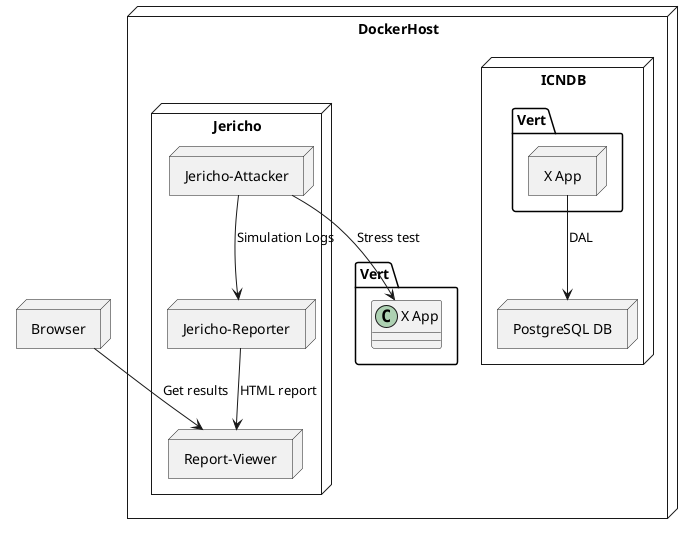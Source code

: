 @startuml JerichoDeployemnt

node DockerHost {
    node ICNDB {
        node "Vert.X App" {
        }
        node "PostgreSQL DB" {
        }
    "Vert.X App" --> "PostgreSQL DB": DAL
    }
    node Jericho {

        node Jericho-Attacker {
        }
        node Jericho-Reporter {
        }
        node Report-Viewer {
        }

        "Jericho-Attacker" --> "Jericho-Reporter" : Simulation Logs
        "Jericho-Reporter" --> "Report-Viewer": HTML report
    }

"Jericho-Attacker" --> "Vert.X App" : Stress test
}

node Browser {
}

Browser --> "Report-Viewer" : Get results

@enduml
